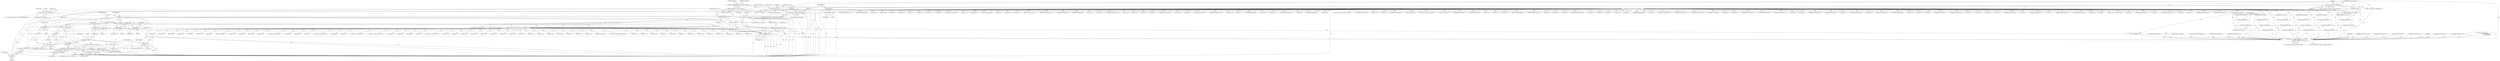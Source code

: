 digraph "0_tcpdump_3c8a2b0e91d8d8947e89384dacf6b54673083e71@pointer" {
"1002892" [label="(Call,obj_tptr+=*(obj_tptr+1))"];
"1002865" [label="(Call,*(obj_tptr+1) < 2)"];
"1002855" [label="(Call,obj_tlen < *(obj_tptr+1))"];
"1002828" [label="(Call,obj_tlen >= 2 + padbytes)"];
"1002821" [label="(Call,obj_tlen-=4)"];
"1002798" [label="(Call,obj_tlen < 4)"];
"1000318" [label="(Call,obj_tlen=rsvp_obj_len-sizeof(struct rsvp_object_header))"];
"1000320" [label="(Call,rsvp_obj_len-sizeof(struct rsvp_object_header))"];
"1000299" [label="(Call,tlen < rsvp_obj_len)"];
"1000170" [label="(Call,tlen>=sizeof(struct rsvp_object_header))"];
"1000148" [label="(MethodParameterIn,u_int tlen)"];
"1000213" [label="(Call,rsvp_obj_len < sizeof(struct rsvp_object_header))"];
"1000197" [label="(Call,rsvp_obj_len % 4)"];
"1000185" [label="(Call,rsvp_obj_len=EXTRACT_16BITS(rsvp_obj_header->length))"];
"1000187" [label="(Call,EXTRACT_16BITS(rsvp_obj_header->length))"];
"1002886" [label="(Call,obj_tlen-=*(obj_tptr+1))"];
"1002804" [label="(Call,padbytes = EXTRACT_16BITS(obj_tptr+2))"];
"1002806" [label="(Call,EXTRACT_16BITS(obj_tptr+2))"];
"1000312" [label="(Call,obj_tptr=tptr+sizeof(struct rsvp_object_header))"];
"1000182" [label="(Call,(const struct rsvp_object_header *)tptr)"];
"1000146" [label="(MethodParameterIn,const u_char *tptr)"];
"1002824" [label="(Call,obj_tptr+=4)"];
"1002818" [label="(Call,EXTRACT_16BITS(obj_tptr))"];
"1002851" [label="(Call,obj_tptr + 1)"];
"1002858" [label="(Call,obj_tptr+1)"];
"1002867" [label="(Call,obj_tptr+1)"];
"1002874" [label="(Call,print_unknown_data(ndo, obj_tptr + 2, \"\n\t\t\", *(obj_tptr + 1) - 2))"];
"1003345" [label="(Call,print_unknown_data(ndo, tptr + sizeof(struct rsvp_object_header), \"\n\t    \", /* FIXME indentation */\n                               rsvp_obj_len - sizeof(struct rsvp_object_header)))"];
"1002876" [label="(Call,obj_tptr + 2)"];
"1002882" [label="(Call,obj_tptr + 1)"];
"1002889" [label="(Call,obj_tptr+1)"];
"1002895" [label="(Call,obj_tptr+1)"];
"1002804" [label="(Call,padbytes = EXTRACT_16BITS(obj_tptr+2))"];
"1001471" [label="(Call,EXTRACT_32BITS(obj_tptr + 4))"];
"1003357" [label="(Identifier,tptr)"];
"1000939" [label="(Call,ip6addr_string(ndo, obj_tptr))"];
"1002783" [label="(Call,obj_tptr+=20)"];
"1000326" [label="(Call,ND_TTEST2(*tptr, rsvp_obj_len))"];
"1003388" [label="(MethodReturn,RET)"];
"1002882" [label="(Call,obj_tptr + 1)"];
"1002710" [label="(Call,obj_tlen-=8)"];
"1000909" [label="(Call,ip6addr_string(ndo, obj_tptr))"];
"1002888" [label="(Call,*(obj_tptr+1))"];
"1002806" [label="(Call,EXTRACT_16BITS(obj_tptr+2))"];
"1003347" [label="(Call,tptr + sizeof(struct rsvp_object_header))"];
"1000199" [label="(Literal,4)"];
"1001998" [label="(Call,EXTRACT_32BITS(obj_tptr))"];
"1002817" [label="(Block,)"];
"1001484" [label="(Call,obj_tptr+1)"];
"1000469" [label="(Call,ip6addr_string(ndo, obj_tptr + 20))"];
"1000197" [label="(Call,rsvp_obj_len % 4)"];
"1002577" [label="(Call,ipaddr_string(ndo, obj_tptr + 4))"];
"1000298" [label="(ControlStructure,if(tlen < rsvp_obj_len))"];
"1002547" [label="(Call,obj_tptr+=16)"];
"1000184" [label="(Identifier,tptr)"];
"1000180" [label="(Call,rsvp_obj_header = (const struct rsvp_object_header *)tptr)"];
"1001585" [label="(Call,obj_tptr+3)"];
"1002894" [label="(Call,*(obj_tptr+1))"];
"1002135" [label="(Call,obj_tlen < 8)"];
"1002936" [label="(Call,obj_tptr+=4)"];
"1000628" [label="(Call,obj_tlen < sizeof(struct in6_addr))"];
"1001576" [label="(Call,obj_tlen < 4)"];
"1002630" [label="(Call,obj_tlen < 8)"];
"1002639" [label="(Call,obj_tptr+5)"];
"1003208" [label="(Call,obj_tptr + 8)"];
"1003214" [label="(Call,obj_tptr+=12)"];
"1000555" [label="(Call,obj_tlen < 12)"];
"1002852" [label="(Identifier,obj_tptr)"];
"1001410" [label="(Call,obj_tptr+6)"];
"1000187" [label="(Call,EXTRACT_16BITS(rsvp_obj_header->length))"];
"1002880" [label="(Call,*(obj_tptr + 1) - 2)"];
"1002720" [label="(Call,obj_tlen < 20)"];
"1001120" [label="(Call,EXTRACT_16BITS(obj_tptr+4))"];
"1001615" [label="(Call,obj_tptr + 4 + i)"];
"1001830" [label="(Call,obj_tptr+4)"];
"1002312" [label="(Call,ipaddr_string(ndo, obj_tptr))"];
"1002780" [label="(Call,obj_tlen-=20)"];
"1001023" [label="(Call,ipaddr_string(ndo, obj_tptr+8))"];
"1002864" [label="(ControlStructure,if (*(obj_tptr+1) < 2))"];
"1000895" [label="(Call,obj_tlen < 20)"];
"1002870" [label="(Literal,2)"];
"1000577" [label="(Call,ipaddr_string(ndo, obj_tptr + 8))"];
"1002867" [label="(Call,obj_tptr+1)"];
"1000532" [label="(Call,ipaddr_string(ndo, obj_tptr))"];
"1002824" [label="(Call,obj_tptr+=4)"];
"1000313" [label="(Identifier,obj_tptr)"];
"1002480" [label="(Call,obj_tlen < 16)"];
"1001270" [label="(Call,obj_tptr+1)"];
"1002860" [label="(Literal,1)"];
"1001293" [label="(Call,obj_tptr+=4)"];
"1001769" [label="(Call,obj_tptr + 4)"];
"1002574" [label="(Call,ipaddr_string(ndo, obj_tptr))"];
"1002859" [label="(Identifier,obj_tptr)"];
"1002858" [label="(Call,obj_tptr+1)"];
"1002828" [label="(Call,obj_tlen >= 2 + padbytes)"];
"1001093" [label="(Call,EXTRACT_16BITS(obj_tptr + 2))"];
"1000314" [label="(Call,tptr+sizeof(struct rsvp_object_header))"];
"1000793" [label="(Call,EXTRACT_32BITS(obj_tptr))"];
"1001552" [label="(Call,EXTRACT_32BITS(obj_tptr))"];
"1003352" [label="(Call,rsvp_obj_len - sizeof(struct rsvp_object_header))"];
"1000188" [label="(Call,rsvp_obj_header->length)"];
"1000614" [label="(Call,ipaddr_string(ndo, obj_tptr))"];
"1000361" [label="(Call,ipaddr_string(ndo, obj_tptr))"];
"1002820" [label="(Identifier,padbytes)"];
"1003346" [label="(Identifier,ndo)"];
"1001094" [label="(Call,obj_tptr + 2)"];
"1001220" [label="(Call,obj_tptr + 4)"];
"1003265" [label="(Call,obj_tlen < 4)"];
"1002179" [label="(Call,ip6addr_string(ndo, obj_tptr))"];
"1002280" [label="(Call,ip6addr_string(ndo, obj_tptr+20))"];
"1002812" [label="(Identifier,ndo)"];
"1003207" [label="(Call,EXTRACT_32BITS(obj_tptr + 8))"];
"1002825" [label="(Identifier,obj_tptr)"];
"1002873" [label="(Literal,1)"];
"1002836" [label="(Identifier,ndo)"];
"1000968" [label="(Call,obj_tlen < 8)"];
"1001141" [label="(Call,obj_tptr+8)"];
"1001065" [label="(Call,obj_tptr + 2)"];
"1000504" [label="(Call,ip6addr_string(ndo, obj_tptr + 8))"];
"1001985" [label="(Call,obj_tlen < 4)"];
"1003077" [label="(Call,signature_verify(ndo, pptr, plen,\n                                            obj_ptr.rsvp_obj_integrity->digest,\n                                            rsvp_clear_checksum,\n                                            rsvp_com_header))"];
"1001451" [label="(Call,obj_tptr+2)"];
"1002713" [label="(Call,obj_tptr+=8)"];
"1001077" [label="(Call,obj_tlen < 12)"];
"1000182" [label="(Call,(const struct rsvp_object_header *)tptr)"];
"1000461" [label="(Call,ip6addr_string(ndo, obj_tptr))"];
"1001847" [label="(Call,obj_tptr + 12)"];
"1002883" [label="(Identifier,obj_tptr)"];
"1002328" [label="(Call,obj_tlen < 16)"];
"1002833" [label="(Block,)"];
"1002892" [label="(Call,obj_tptr+=*(obj_tptr+1))"];
"1003359" [label="(Call,tlen-=rsvp_obj_len)"];
"1001446" [label="(Call,obj_tptr+2)"];
"1001957" [label="(Call,ip6addr_string(ndo, obj_tptr))"];
"1000569" [label="(Call,ipaddr_string(ndo, obj_tptr))"];
"1000212" [label="(ControlStructure,if(rsvp_obj_len < sizeof(struct rsvp_object_header)))"];
"1002886" [label="(Call,obj_tlen-=*(obj_tptr+1))"];
"1002854" [label="(ControlStructure,if (obj_tlen < *(obj_tptr+1)))"];
"1002822" [label="(Identifier,obj_tlen)"];
"1000174" [label="(Block,)"];
"1000236" [label="(Identifier,ndo)"];
"1000319" [label="(Identifier,obj_tlen)"];
"1001146" [label="(Call,EXTRACT_16BITS(obj_tptr + 10))"];
"1002881" [label="(Call,*(obj_tptr + 1))"];
"1002895" [label="(Call,obj_tptr+1)"];
"1001472" [label="(Call,obj_tptr + 4)"];
"1002855" [label="(Call,obj_tlen < *(obj_tptr+1))"];
"1002857" [label="(Call,*(obj_tptr+1))"];
"1000483" [label="(Call,obj_tlen < 26)"];
"1001538" [label="(Call,obj_tlen < 8)"];
"1002874" [label="(Call,print_unknown_data(ndo, obj_tptr + 2, \"\n\t\t\", *(obj_tptr + 1) - 2))"];
"1000322" [label="(Call,sizeof(struct rsvp_object_header))"];
"1001478" [label="(Call,obj_tptr+1)"];
"1002829" [label="(Identifier,obj_tlen)"];
"1000744" [label="(Call,EXTRACT_32BITS(obj_tptr))"];
"1003222" [label="(Call,obj_tptr+=4)"];
"1000998" [label="(Call,obj_tlen < 16)"];
"1002746" [label="(Call,ip6addr_string(ndo, obj_tptr))"];
"1001147" [label="(Call,obj_tptr + 10)"];
"1001286" [label="(Call,EXTRACT_16BITS(obj_tptr + 2))"];
"1000172" [label="(Call,sizeof(struct rsvp_object_header))"];
"1003189" [label="(Call,obj_tlen < 12)"];
"1002819" [label="(Identifier,obj_tptr)"];
"1002897" [label="(Literal,1)"];
"1001885" [label="(Call,obj_tlen+=subobj_len)"];
"1002851" [label="(Call,obj_tptr + 1)"];
"1000642" [label="(Call,ip6addr_string(ndo, obj_tptr))"];
"1002877" [label="(Identifier,obj_tptr)"];
"1001121" [label="(Call,obj_tptr+4)"];
"1002879" [label="(Literal,\"\n\t\t\")"];
"1002856" [label="(Identifier,obj_tlen)"];
"1002974" [label="(Call,obj_tlen < sizeof(struct rsvp_obj_integrity_t))"];
"1002823" [label="(Literal,4)"];
"1002803" [label="(Literal,1)"];
"1002827" [label="(ControlStructure,while(obj_tlen >= 2 + padbytes))"];
"1002805" [label="(Identifier,padbytes)"];
"1000733" [label="(Call,obj_tlen >= 4)"];
"1002195" [label="(Call,obj_tlen < 20)"];
"1002225" [label="(Call,obj_tlen < 20)"];
"1003329" [label="(Call,print_unknown_data(ndo, obj_tptr, \"\n\t    \", obj_tlen))"];
"1000169" [label="(ControlStructure,while(tlen>=sizeof(struct rsvp_object_header)))"];
"1001282" [label="(Call,EXTRACT_16BITS(obj_tptr+2))"];
"1003278" [label="(Call,ipaddr_string(ndo, obj_tptr))"];
"1000143" [label="(MethodParameterIn,netdissect_options *ndo)"];
"1001127" [label="(Call,obj_tptr + 6)"];
"1002985" [label="(Call,(const struct rsvp_obj_integrity_t *)obj_tptr)"];
"1001196" [label="(Call,EXTRACT_32BITS(obj_tptr+8))"];
"1002046" [label="(Call,obj_tptr+=4)"];
"1002239" [label="(Call,ipaddr_string(ndo, obj_tptr))"];
"1001405" [label="(Call,obj_tptr+2)"];
"1002884" [label="(Literal,1)"];
"1000497" [label="(Call,EXTRACT_32BITS(obj_tptr))"];
"1001882" [label="(Call,obj_tptr+=subobj_len)"];
"1003153" [label="(Call,obj_tlen < 4)"];
"1002473" [label="(Call,obj_tptr+=sizeof(struct rsvp_obj_frr_t))"];
"1002893" [label="(Identifier,obj_tptr)"];
"1001481" [label="(Call,obj_tptr+=*(obj_tptr+1))"];
"1000312" [label="(Call,obj_tptr=tptr+sizeof(struct rsvp_object_header))"];
"1002656" [label="(Call,ipaddr_string(ndo, obj_tptr))"];
"1002298" [label="(Call,obj_tlen < 8)"];
"1002608" [label="(Call,EXTRACT_32BITS(obj_tptr))"];
"1003117" [label="(Call,obj_tlen < 4)"];
"1002807" [label="(Call,obj_tptr+2)"];
"1002830" [label="(Call,2 + padbytes)"];
"1003162" [label="(Call,EXTRACT_16BITS(obj_tptr))"];
"1001207" [label="(Call,obj_tptr+4)"];
"1001105" [label="(Call,obj_tptr + 4)"];
"1000950" [label="(Call,ip6addr_string(ndo, obj_tptr+20))"];
"1000299" [label="(Call,tlen < rsvp_obj_len)"];
"1002887" [label="(Identifier,obj_tlen)"];
"1002149" [label="(Call,ipaddr_string(ndo, obj_tptr))"];
"1003351" [label="(Literal,\"\n\t    \")"];
"1001071" [label="(Call,obj_tptr+=4)"];
"1002850" [label="(Call,*(obj_tptr + 1))"];
"1002869" [label="(Literal,1)"];
"1000982" [label="(Call,ipaddr_string(ndo, obj_tptr))"];
"1001012" [label="(Call,ipaddr_string(ndo, obj_tptr))"];
"1001237" [label="(Call,obj_tlen < 4)"];
"1001176" [label="(Call,EXTRACT_16BITS(obj_tptr + 2))"];
"1001460" [label="(Call,obj_tptr+3)"];
"1002255" [label="(Call,obj_tlen < 40)"];
"1002042" [label="(Call,obj_tptr + 2)"];
"1000842" [label="(Call,obj_tptr+1)"];
"1001403" [label="(Call,ipaddr_string(ndo, obj_tptr+2))"];
"1000328" [label="(Identifier,tptr)"];
"1003363" [label="(Literal,0)"];
"1000300" [label="(Identifier,tlen)"];
"1001788" [label="(Call,ip6addr_string(ndo, obj_tptr + 4))"];
"1002929" [label="(Call,EXTRACT_24BITS(obj_tptr + 1))"];
"1001321" [label="(Call,obj_tptr + 1)"];
"1002020" [label="(Call,obj_tlen < 4)"];
"1000186" [label="(Identifier,rsvp_obj_len)"];
"1000408" [label="(Call,ip6addr_string(ndo, obj_tptr))"];
"1000320" [label="(Call,rsvp_obj_len-sizeof(struct rsvp_object_header))"];
"1002562" [label="(Call,obj_tlen >= 8)"];
"1003204" [label="(Call,obj_tptr+4)"];
"1001664" [label="(Call,obj_tptr+3)"];
"1001767" [label="(Call,ipaddr_string(ndo, obj_tptr + 4))"];
"1000779" [label="(Call,obj_tlen < 12)"];
"1002798" [label="(Call,obj_tlen < 4)"];
"1001500" [label="(Call,obj_tlen < 8)"];
"1001869" [label="(Call,obj_tptr + 4)"];
"1001050" [label="(Call,obj_tlen >= 4)"];
"1001644" [label="(Call,obj_tptr+2)"];
"1002644" [label="(Call,EXTRACT_16BITS(obj_tptr+6))"];
"1000824" [label="(Call,obj_tlen < 4)"];
"1002353" [label="(Call,ipaddr_string(ndo, obj_tptr+8))"];
"1001275" [label="(Call,obj_tptr+1)"];
"1001189" [label="(Call,EXTRACT_32BITS(obj_tptr+4))"];
"1002865" [label="(Call,*(obj_tptr+1) < 2)"];
"1002913" [label="(Call,obj_tlen < 8)"];
"1000198" [label="(Identifier,rsvp_obj_len)"];
"1000192" [label="(Identifier,rsvp_obj_ctype)"];
"1001829" [label="(Call,EXTRACT_32BITS(obj_tptr+4))"];
"1002269" [label="(Call,ip6addr_string(ndo, obj_tptr))"];
"1001659" [label="(Call,obj_tptr+=4+*(obj_tptr+3))"];
"1002165" [label="(Call,obj_tlen < 20)"];
"1002729" [label="(Call,obj_tptr+17)"];
"1001160" [label="(Call,obj_tlen < 12)"];
"1001375" [label="(Call,obj_tptr+6)"];
"1003356" [label="(Call,tptr+=rsvp_obj_len)"];
"1002611" [label="(Call,obj_tlen-=4)"];
"1000214" [label="(Identifier,rsvp_obj_len)"];
"1000185" [label="(Call,rsvp_obj_len=EXTRACT_16BITS(rsvp_obj_header->length))"];
"1002896" [label="(Identifier,obj_tptr)"];
"1000203" [label="(Identifier,ndo)"];
"1002821" [label="(Call,obj_tlen-=4)"];
"1002889" [label="(Call,obj_tptr+1)"];
"1002797" [label="(ControlStructure,if (obj_tlen < 4))"];
"1000177" [label="(Identifier,tptr)"];
"1002800" [label="(Literal,4)"];
"1001868" [label="(Call,EXTRACT_32BITS(obj_tptr + 4))"];
"1000171" [label="(Identifier,tlen)"];
"1000768" [label="(Call,EXTRACT_32BITS(obj_tptr))"];
"1002826" [label="(Literal,4)"];
"1002818" [label="(Call,EXTRACT_16BITS(obj_tptr))"];
"1001064" [label="(Call,EXTRACT_16BITS(obj_tptr + 2))"];
"1002853" [label="(Literal,1)"];
"1000146" [label="(MethodParameterIn,const u_char *tptr)"];
"1001837" [label="(Call,obj_tptr+4)"];
"1001309" [label="(Call,obj_tlen >= 4)"];
"1001468" [label="(Call,obj_tptr+3)"];
"1003203" [label="(Call,EXTRACT_32BITS(obj_tptr+4))"];
"1003133" [label="(Call,EXTRACT_32BITS(obj_tptr))"];
"1001907" [label="(Call,obj_tlen < 8)"];
"1000305" [label="(Identifier,ndo)"];
"1001921" [label="(Call,ipaddr_string(ndo, obj_tptr))"];
"1002890" [label="(Identifier,obj_tptr)"];
"1001177" [label="(Call,obj_tptr + 2)"];
"1003345" [label="(Call,print_unknown_data(ndo, tptr + sizeof(struct rsvp_object_header), \"\n\t    \", /* FIXME indentation */\n                               rsvp_obj_len - sizeof(struct rsvp_object_header)))"];
"1001475" [label="(Call,obj_tlen-=*(obj_tptr+1))"];
"1001943" [label="(Call,obj_tlen < 20)"];
"1001140" [label="(Call,EXTRACT_16BITS(obj_tptr+8))"];
"1003219" [label="(Call,obj_tlen-=4)"];
"1001154" [label="(Call,obj_tptr+=12)"];
"1002342" [label="(Call,ipaddr_string(ndo, obj_tptr))"];
"1002891" [label="(Literal,1)"];
"1001699" [label="(Call,EXTRACT_16BITS(obj_tptr))"];
"1000394" [label="(Call,obj_tlen < 20)"];
"1003290" [label="(Call,obj_tlen < 16)"];
"1000600" [label="(Call,obj_tlen < sizeof(struct in_addr))"];
"1000220" [label="(Identifier,ndo)"];
"1000850" [label="(Call,obj_tptr+=4)"];
"1000170" [label="(Call,tlen>=sizeof(struct rsvp_object_header))"];
"1002105" [label="(Call,rsvp_intserv_print(ndo, obj_tptr, obj_tlen))"];
"1001197" [label="(Call,obj_tptr+8)"];
"1001656" [label="(Call,obj_tptr+3)"];
"1000347" [label="(Call,obj_tlen < 8)"];
"1001514" [label="(Call,EXTRACT_32BITS(obj_tptr))"];
"1003303" [label="(Call,ip6addr_string(ndo, obj_tptr))"];
"1000447" [label="(Call,obj_tlen < 36)"];
"1001206" [label="(Call,EXTRACT_16BITS(obj_tptr+4))"];
"1001683" [label="(Call,obj_tlen < 4)"];
"1000196" [label="(ControlStructure,if(rsvp_obj_len % 4))"];
"1000693" [label="(Call,obj_tlen < sizeof(struct in6_addr))"];
"1000925" [label="(Call,obj_tlen < 40)"];
"1002735" [label="(Call,obj_tptr+18)"];
"1001231" [label="(Call,obj_tptr+=12)"];
"1002799" [label="(Identifier,obj_tlen)"];
"1002930" [label="(Call,obj_tptr + 1)"];
"1000213" [label="(Call,rsvp_obj_len < sizeof(struct rsvp_object_header))"];
"1000879" [label="(Call,ipaddr_string(ndo, obj_tptr))"];
"1001790" [label="(Call,obj_tptr + 4)"];
"1003335" [label="(ControlStructure,if (ndo->ndo_vflag > 1 || hexdump == TRUE))"];
"1000865" [label="(Call,obj_tlen < 8)"];
"1002868" [label="(Identifier,obj_tptr)"];
"1001842" [label="(Call,EXTRACT_32BITS(obj_tptr+8))"];
"1000301" [label="(Identifier,rsvp_obj_len)"];
"1000318" [label="(Call,obj_tlen=rsvp_obj_len-sizeof(struct rsvp_object_header))"];
"1001636" [label="(Call,obj_tptr+1)"];
"1000707" [label="(Call,ip6addr_string(ndo, obj_tptr))"];
"1000679" [label="(Call,ipaddr_string(ndo, obj_tptr))"];
"1002866" [label="(Call,*(obj_tptr+1))"];
"1002795" [label="(Block,)"];
"1001219" [label="(Call,EXTRACT_16BITS(obj_tptr + 4))"];
"1001648" [label="(Call,obj_tptr + 2)"];
"1002041" [label="(Call,EXTRACT_16BITS(obj_tptr + 2))"];
"1000540" [label="(Call,ipaddr_string(ndo, obj_tptr + 8))"];
"1002898" [label="(ControlStructure,break;)"];
"1001836" [label="(Call,EXTRACT_32BITS(obj_tptr+4))"];
"1002645" [label="(Call,obj_tptr+6)"];
"1001190" [label="(Call,obj_tptr+4)"];
"1001612" [label="(Call,safeputchar(ndo, *(obj_tptr + 4 + i)))"];
"1002379" [label="(Call,(const struct rsvp_obj_frr_t *)obj_tptr)"];
"1002863" [label="(Literal,1)"];
"1002209" [label="(Call,ip6addr_string(ndo, obj_tptr))"];
"1002876" [label="(Call,obj_tptr + 2)"];
"1000665" [label="(Call,obj_tlen < sizeof(struct in_addr))"];
"1002397" [label="(Call,obj_tlen < sizeof(struct rsvp_obj_frr_t))"];
"1000321" [label="(Identifier,rsvp_obj_len)"];
"1002875" [label="(Identifier,ndo)"];
"1000518" [label="(Call,obj_tlen < 12)"];
"1000148" [label="(MethodParameterIn,u_int tlen)"];
"1001843" [label="(Call,obj_tptr+8)"];
"1000841" [label="(Call,EXTRACT_24BITS(obj_tptr+1))"];
"1001287" [label="(Call,obj_tptr + 2)"];
"1002878" [label="(Literal,2)"];
"1001126" [label="(Call,EXTRACT_16BITS(obj_tptr + 6))"];
"1001283" [label="(Call,obj_tptr+2)"];
"1000755" [label="(Call,obj_tlen < 4)"];
"1000215" [label="(Call,sizeof(struct rsvp_object_header))"];
"1001417" [label="(Call,obj_tptr + 7)"];
"1002734" [label="(Call,EXTRACT_16BITS(obj_tptr+18))"];
"1001846" [label="(Call,EXTRACT_32BITS(obj_tptr + 12))"];
"1002892" -> "1002833"  [label="AST: "];
"1002892" -> "1002894"  [label="CFG: "];
"1002893" -> "1002892"  [label="AST: "];
"1002894" -> "1002892"  [label="AST: "];
"1002829" -> "1002892"  [label="CFG: "];
"1002892" -> "1003388"  [label="DDG: "];
"1002892" -> "1003388"  [label="DDG: "];
"1002892" -> "1002851"  [label="DDG: "];
"1002892" -> "1002858"  [label="DDG: "];
"1002892" -> "1002867"  [label="DDG: "];
"1002892" -> "1002874"  [label="DDG: "];
"1002892" -> "1002876"  [label="DDG: "];
"1002892" -> "1002882"  [label="DDG: "];
"1002892" -> "1002889"  [label="DDG: "];
"1002865" -> "1002892"  [label="DDG: "];
"1002824" -> "1002892"  [label="DDG: "];
"1002892" -> "1002895"  [label="DDG: "];
"1002865" -> "1002864"  [label="AST: "];
"1002865" -> "1002870"  [label="CFG: "];
"1002866" -> "1002865"  [label="AST: "];
"1002870" -> "1002865"  [label="AST: "];
"1002873" -> "1002865"  [label="CFG: "];
"1002875" -> "1002865"  [label="CFG: "];
"1002865" -> "1003388"  [label="DDG: "];
"1002865" -> "1003388"  [label="DDG: "];
"1002865" -> "1002855"  [label="DDG: "];
"1002855" -> "1002865"  [label="DDG: "];
"1002865" -> "1002886"  [label="DDG: "];
"1002855" -> "1002854"  [label="AST: "];
"1002855" -> "1002857"  [label="CFG: "];
"1002856" -> "1002855"  [label="AST: "];
"1002857" -> "1002855"  [label="AST: "];
"1002863" -> "1002855"  [label="CFG: "];
"1002868" -> "1002855"  [label="CFG: "];
"1002855" -> "1003388"  [label="DDG: "];
"1002855" -> "1003388"  [label="DDG: "];
"1002855" -> "1003388"  [label="DDG: "];
"1002828" -> "1002855"  [label="DDG: "];
"1002855" -> "1002886"  [label="DDG: "];
"1002828" -> "1002827"  [label="AST: "];
"1002828" -> "1002830"  [label="CFG: "];
"1002829" -> "1002828"  [label="AST: "];
"1002830" -> "1002828"  [label="AST: "];
"1002836" -> "1002828"  [label="CFG: "];
"1002898" -> "1002828"  [label="CFG: "];
"1002828" -> "1003388"  [label="DDG: "];
"1002828" -> "1003388"  [label="DDG: "];
"1002828" -> "1003388"  [label="DDG: "];
"1002821" -> "1002828"  [label="DDG: "];
"1002886" -> "1002828"  [label="DDG: "];
"1002804" -> "1002828"  [label="DDG: "];
"1002821" -> "1002795"  [label="AST: "];
"1002821" -> "1002823"  [label="CFG: "];
"1002822" -> "1002821"  [label="AST: "];
"1002823" -> "1002821"  [label="AST: "];
"1002825" -> "1002821"  [label="CFG: "];
"1002798" -> "1002821"  [label="DDG: "];
"1002798" -> "1002797"  [label="AST: "];
"1002798" -> "1002800"  [label="CFG: "];
"1002799" -> "1002798"  [label="AST: "];
"1002800" -> "1002798"  [label="AST: "];
"1002803" -> "1002798"  [label="CFG: "];
"1002805" -> "1002798"  [label="CFG: "];
"1002798" -> "1003388"  [label="DDG: "];
"1002798" -> "1003388"  [label="DDG: "];
"1000318" -> "1002798"  [label="DDG: "];
"1000318" -> "1000174"  [label="AST: "];
"1000318" -> "1000320"  [label="CFG: "];
"1000319" -> "1000318"  [label="AST: "];
"1000320" -> "1000318"  [label="AST: "];
"1000328" -> "1000318"  [label="CFG: "];
"1000318" -> "1003388"  [label="DDG: "];
"1000318" -> "1003388"  [label="DDG: "];
"1000320" -> "1000318"  [label="DDG: "];
"1000318" -> "1000347"  [label="DDG: "];
"1000318" -> "1000394"  [label="DDG: "];
"1000318" -> "1000447"  [label="DDG: "];
"1000318" -> "1000483"  [label="DDG: "];
"1000318" -> "1000518"  [label="DDG: "];
"1000318" -> "1000555"  [label="DDG: "];
"1000318" -> "1000600"  [label="DDG: "];
"1000318" -> "1000628"  [label="DDG: "];
"1000318" -> "1000665"  [label="DDG: "];
"1000318" -> "1000693"  [label="DDG: "];
"1000318" -> "1000733"  [label="DDG: "];
"1000318" -> "1000755"  [label="DDG: "];
"1000318" -> "1000779"  [label="DDG: "];
"1000318" -> "1000824"  [label="DDG: "];
"1000318" -> "1000865"  [label="DDG: "];
"1000318" -> "1000895"  [label="DDG: "];
"1000318" -> "1000925"  [label="DDG: "];
"1000318" -> "1000968"  [label="DDG: "];
"1000318" -> "1000998"  [label="DDG: "];
"1000318" -> "1001050"  [label="DDG: "];
"1000318" -> "1001077"  [label="DDG: "];
"1000318" -> "1001160"  [label="DDG: "];
"1000318" -> "1001237"  [label="DDG: "];
"1000318" -> "1001309"  [label="DDG: "];
"1000318" -> "1001475"  [label="DDG: "];
"1000318" -> "1001500"  [label="DDG: "];
"1000318" -> "1001538"  [label="DDG: "];
"1000318" -> "1001576"  [label="DDG: "];
"1000318" -> "1001683"  [label="DDG: "];
"1000318" -> "1001885"  [label="DDG: "];
"1000318" -> "1001907"  [label="DDG: "];
"1000318" -> "1001943"  [label="DDG: "];
"1000318" -> "1001985"  [label="DDG: "];
"1000318" -> "1002020"  [label="DDG: "];
"1000318" -> "1002135"  [label="DDG: "];
"1000318" -> "1002165"  [label="DDG: "];
"1000318" -> "1002195"  [label="DDG: "];
"1000318" -> "1002225"  [label="DDG: "];
"1000318" -> "1002255"  [label="DDG: "];
"1000318" -> "1002298"  [label="DDG: "];
"1000318" -> "1002328"  [label="DDG: "];
"1000318" -> "1002397"  [label="DDG: "];
"1000318" -> "1002480"  [label="DDG: "];
"1000318" -> "1002562"  [label="DDG: "];
"1000318" -> "1002611"  [label="DDG: "];
"1000318" -> "1002630"  [label="DDG: "];
"1000318" -> "1002710"  [label="DDG: "];
"1000318" -> "1002720"  [label="DDG: "];
"1000318" -> "1002780"  [label="DDG: "];
"1000318" -> "1002913"  [label="DDG: "];
"1000318" -> "1002974"  [label="DDG: "];
"1000318" -> "1003117"  [label="DDG: "];
"1000318" -> "1003153"  [label="DDG: "];
"1000318" -> "1003189"  [label="DDG: "];
"1000318" -> "1003219"  [label="DDG: "];
"1000318" -> "1003265"  [label="DDG: "];
"1000318" -> "1003290"  [label="DDG: "];
"1000318" -> "1003329"  [label="DDG: "];
"1000320" -> "1000322"  [label="CFG: "];
"1000321" -> "1000320"  [label="AST: "];
"1000322" -> "1000320"  [label="AST: "];
"1000299" -> "1000320"  [label="DDG: "];
"1000320" -> "1000326"  [label="DDG: "];
"1000299" -> "1000298"  [label="AST: "];
"1000299" -> "1000301"  [label="CFG: "];
"1000300" -> "1000299"  [label="AST: "];
"1000301" -> "1000299"  [label="AST: "];
"1000305" -> "1000299"  [label="CFG: "];
"1000313" -> "1000299"  [label="CFG: "];
"1000299" -> "1003388"  [label="DDG: "];
"1000299" -> "1003388"  [label="DDG: "];
"1000299" -> "1003388"  [label="DDG: "];
"1000170" -> "1000299"  [label="DDG: "];
"1000148" -> "1000299"  [label="DDG: "];
"1000213" -> "1000299"  [label="DDG: "];
"1000299" -> "1003359"  [label="DDG: "];
"1000170" -> "1000169"  [label="AST: "];
"1000170" -> "1000172"  [label="CFG: "];
"1000171" -> "1000170"  [label="AST: "];
"1000172" -> "1000170"  [label="AST: "];
"1000177" -> "1000170"  [label="CFG: "];
"1003363" -> "1000170"  [label="CFG: "];
"1000170" -> "1003388"  [label="DDG: "];
"1000170" -> "1003388"  [label="DDG: "];
"1000148" -> "1000170"  [label="DDG: "];
"1000148" -> "1000142"  [label="AST: "];
"1000148" -> "1003388"  [label="DDG: "];
"1000148" -> "1003359"  [label="DDG: "];
"1000213" -> "1000212"  [label="AST: "];
"1000213" -> "1000215"  [label="CFG: "];
"1000214" -> "1000213"  [label="AST: "];
"1000215" -> "1000213"  [label="AST: "];
"1000220" -> "1000213"  [label="CFG: "];
"1000236" -> "1000213"  [label="CFG: "];
"1000213" -> "1003388"  [label="DDG: "];
"1000213" -> "1003388"  [label="DDG: "];
"1000197" -> "1000213"  [label="DDG: "];
"1000197" -> "1000196"  [label="AST: "];
"1000197" -> "1000199"  [label="CFG: "];
"1000198" -> "1000197"  [label="AST: "];
"1000199" -> "1000197"  [label="AST: "];
"1000203" -> "1000197"  [label="CFG: "];
"1000214" -> "1000197"  [label="CFG: "];
"1000197" -> "1003388"  [label="DDG: "];
"1000197" -> "1003388"  [label="DDG: "];
"1000185" -> "1000197"  [label="DDG: "];
"1000185" -> "1000174"  [label="AST: "];
"1000185" -> "1000187"  [label="CFG: "];
"1000186" -> "1000185"  [label="AST: "];
"1000187" -> "1000185"  [label="AST: "];
"1000192" -> "1000185"  [label="CFG: "];
"1000185" -> "1003388"  [label="DDG: "];
"1000187" -> "1000185"  [label="DDG: "];
"1000187" -> "1000188"  [label="CFG: "];
"1000188" -> "1000187"  [label="AST: "];
"1000187" -> "1003388"  [label="DDG: "];
"1002886" -> "1002833"  [label="AST: "];
"1002886" -> "1002888"  [label="CFG: "];
"1002887" -> "1002886"  [label="AST: "];
"1002888" -> "1002886"  [label="AST: "];
"1002893" -> "1002886"  [label="CFG: "];
"1002804" -> "1002795"  [label="AST: "];
"1002804" -> "1002806"  [label="CFG: "];
"1002805" -> "1002804"  [label="AST: "];
"1002806" -> "1002804"  [label="AST: "];
"1002812" -> "1002804"  [label="CFG: "];
"1002804" -> "1003388"  [label="DDG: "];
"1002806" -> "1002804"  [label="DDG: "];
"1002804" -> "1002830"  [label="DDG: "];
"1002806" -> "1002807"  [label="CFG: "];
"1002807" -> "1002806"  [label="AST: "];
"1002806" -> "1003388"  [label="DDG: "];
"1000312" -> "1002806"  [label="DDG: "];
"1000312" -> "1000174"  [label="AST: "];
"1000312" -> "1000314"  [label="CFG: "];
"1000313" -> "1000312"  [label="AST: "];
"1000314" -> "1000312"  [label="AST: "];
"1000319" -> "1000312"  [label="CFG: "];
"1000312" -> "1003388"  [label="DDG: "];
"1000312" -> "1003388"  [label="DDG: "];
"1000182" -> "1000312"  [label="DDG: "];
"1000146" -> "1000312"  [label="DDG: "];
"1000312" -> "1000361"  [label="DDG: "];
"1000312" -> "1000408"  [label="DDG: "];
"1000312" -> "1000461"  [label="DDG: "];
"1000312" -> "1000497"  [label="DDG: "];
"1000312" -> "1000532"  [label="DDG: "];
"1000312" -> "1000569"  [label="DDG: "];
"1000312" -> "1000614"  [label="DDG: "];
"1000312" -> "1000642"  [label="DDG: "];
"1000312" -> "1000679"  [label="DDG: "];
"1000312" -> "1000707"  [label="DDG: "];
"1000312" -> "1000744"  [label="DDG: "];
"1000312" -> "1000768"  [label="DDG: "];
"1000312" -> "1000793"  [label="DDG: "];
"1000312" -> "1000841"  [label="DDG: "];
"1000312" -> "1000842"  [label="DDG: "];
"1000312" -> "1000850"  [label="DDG: "];
"1000312" -> "1000879"  [label="DDG: "];
"1000312" -> "1000909"  [label="DDG: "];
"1000312" -> "1000939"  [label="DDG: "];
"1000312" -> "1000982"  [label="DDG: "];
"1000312" -> "1001012"  [label="DDG: "];
"1000312" -> "1001064"  [label="DDG: "];
"1000312" -> "1001065"  [label="DDG: "];
"1000312" -> "1001071"  [label="DDG: "];
"1000312" -> "1001093"  [label="DDG: "];
"1000312" -> "1001094"  [label="DDG: "];
"1000312" -> "1001105"  [label="DDG: "];
"1000312" -> "1001120"  [label="DDG: "];
"1000312" -> "1001121"  [label="DDG: "];
"1000312" -> "1001126"  [label="DDG: "];
"1000312" -> "1001127"  [label="DDG: "];
"1000312" -> "1001140"  [label="DDG: "];
"1000312" -> "1001141"  [label="DDG: "];
"1000312" -> "1001146"  [label="DDG: "];
"1000312" -> "1001147"  [label="DDG: "];
"1000312" -> "1001154"  [label="DDG: "];
"1000312" -> "1001176"  [label="DDG: "];
"1000312" -> "1001177"  [label="DDG: "];
"1000312" -> "1001189"  [label="DDG: "];
"1000312" -> "1001190"  [label="DDG: "];
"1000312" -> "1001196"  [label="DDG: "];
"1000312" -> "1001197"  [label="DDG: "];
"1000312" -> "1001206"  [label="DDG: "];
"1000312" -> "1001207"  [label="DDG: "];
"1000312" -> "1001219"  [label="DDG: "];
"1000312" -> "1001220"  [label="DDG: "];
"1000312" -> "1001231"  [label="DDG: "];
"1000312" -> "1001270"  [label="DDG: "];
"1000312" -> "1001275"  [label="DDG: "];
"1000312" -> "1001282"  [label="DDG: "];
"1000312" -> "1001283"  [label="DDG: "];
"1000312" -> "1001286"  [label="DDG: "];
"1000312" -> "1001287"  [label="DDG: "];
"1000312" -> "1001293"  [label="DDG: "];
"1000312" -> "1001321"  [label="DDG: "];
"1000312" -> "1001375"  [label="DDG: "];
"1000312" -> "1001403"  [label="DDG: "];
"1000312" -> "1001405"  [label="DDG: "];
"1000312" -> "1001410"  [label="DDG: "];
"1000312" -> "1001417"  [label="DDG: "];
"1000312" -> "1001446"  [label="DDG: "];
"1000312" -> "1001451"  [label="DDG: "];
"1000312" -> "1001460"  [label="DDG: "];
"1000312" -> "1001468"  [label="DDG: "];
"1000312" -> "1001471"  [label="DDG: "];
"1000312" -> "1001472"  [label="DDG: "];
"1000312" -> "1001478"  [label="DDG: "];
"1000312" -> "1001481"  [label="DDG: "];
"1000312" -> "1001484"  [label="DDG: "];
"1000312" -> "1001514"  [label="DDG: "];
"1000312" -> "1001552"  [label="DDG: "];
"1000312" -> "1001585"  [label="DDG: "];
"1000312" -> "1001615"  [label="DDG: "];
"1000312" -> "1001636"  [label="DDG: "];
"1000312" -> "1001644"  [label="DDG: "];
"1000312" -> "1001648"  [label="DDG: "];
"1000312" -> "1001656"  [label="DDG: "];
"1000312" -> "1001659"  [label="DDG: "];
"1000312" -> "1001664"  [label="DDG: "];
"1000312" -> "1001699"  [label="DDG: "];
"1000312" -> "1001767"  [label="DDG: "];
"1000312" -> "1001769"  [label="DDG: "];
"1000312" -> "1001788"  [label="DDG: "];
"1000312" -> "1001790"  [label="DDG: "];
"1000312" -> "1001829"  [label="DDG: "];
"1000312" -> "1001830"  [label="DDG: "];
"1000312" -> "1001836"  [label="DDG: "];
"1000312" -> "1001837"  [label="DDG: "];
"1000312" -> "1001842"  [label="DDG: "];
"1000312" -> "1001843"  [label="DDG: "];
"1000312" -> "1001846"  [label="DDG: "];
"1000312" -> "1001847"  [label="DDG: "];
"1000312" -> "1001868"  [label="DDG: "];
"1000312" -> "1001869"  [label="DDG: "];
"1000312" -> "1001882"  [label="DDG: "];
"1000312" -> "1001921"  [label="DDG: "];
"1000312" -> "1001957"  [label="DDG: "];
"1000312" -> "1001998"  [label="DDG: "];
"1000312" -> "1002041"  [label="DDG: "];
"1000312" -> "1002042"  [label="DDG: "];
"1000312" -> "1002046"  [label="DDG: "];
"1000312" -> "1002149"  [label="DDG: "];
"1000312" -> "1002179"  [label="DDG: "];
"1000312" -> "1002209"  [label="DDG: "];
"1000312" -> "1002239"  [label="DDG: "];
"1000312" -> "1002269"  [label="DDG: "];
"1000312" -> "1002312"  [label="DDG: "];
"1000312" -> "1002342"  [label="DDG: "];
"1000312" -> "1002379"  [label="DDG: "];
"1000312" -> "1002473"  [label="DDG: "];
"1000312" -> "1002547"  [label="DDG: "];
"1000312" -> "1002574"  [label="DDG: "];
"1000312" -> "1002608"  [label="DDG: "];
"1000312" -> "1002639"  [label="DDG: "];
"1000312" -> "1002644"  [label="DDG: "];
"1000312" -> "1002645"  [label="DDG: "];
"1000312" -> "1002656"  [label="DDG: "];
"1000312" -> "1002713"  [label="DDG: "];
"1000312" -> "1002729"  [label="DDG: "];
"1000312" -> "1002734"  [label="DDG: "];
"1000312" -> "1002735"  [label="DDG: "];
"1000312" -> "1002746"  [label="DDG: "];
"1000312" -> "1002783"  [label="DDG: "];
"1000312" -> "1002807"  [label="DDG: "];
"1000312" -> "1002818"  [label="DDG: "];
"1000312" -> "1002929"  [label="DDG: "];
"1000312" -> "1002930"  [label="DDG: "];
"1000312" -> "1002936"  [label="DDG: "];
"1000312" -> "1002985"  [label="DDG: "];
"1000312" -> "1003133"  [label="DDG: "];
"1000312" -> "1003162"  [label="DDG: "];
"1000312" -> "1003203"  [label="DDG: "];
"1000312" -> "1003204"  [label="DDG: "];
"1000312" -> "1003207"  [label="DDG: "];
"1000312" -> "1003208"  [label="DDG: "];
"1000312" -> "1003214"  [label="DDG: "];
"1000312" -> "1003222"  [label="DDG: "];
"1000312" -> "1003278"  [label="DDG: "];
"1000312" -> "1003303"  [label="DDG: "];
"1000312" -> "1003329"  [label="DDG: "];
"1000182" -> "1000180"  [label="AST: "];
"1000182" -> "1000184"  [label="CFG: "];
"1000183" -> "1000182"  [label="AST: "];
"1000184" -> "1000182"  [label="AST: "];
"1000180" -> "1000182"  [label="CFG: "];
"1000182" -> "1003388"  [label="DDG: "];
"1000182" -> "1000180"  [label="DDG: "];
"1000146" -> "1000182"  [label="DDG: "];
"1000182" -> "1000314"  [label="DDG: "];
"1000182" -> "1003345"  [label="DDG: "];
"1000182" -> "1003347"  [label="DDG: "];
"1000182" -> "1003356"  [label="DDG: "];
"1000146" -> "1000142"  [label="AST: "];
"1000146" -> "1003388"  [label="DDG: "];
"1000146" -> "1000314"  [label="DDG: "];
"1000146" -> "1003345"  [label="DDG: "];
"1000146" -> "1003347"  [label="DDG: "];
"1000146" -> "1003356"  [label="DDG: "];
"1002824" -> "1002795"  [label="AST: "];
"1002824" -> "1002826"  [label="CFG: "];
"1002825" -> "1002824"  [label="AST: "];
"1002826" -> "1002824"  [label="AST: "];
"1002829" -> "1002824"  [label="CFG: "];
"1002824" -> "1003388"  [label="DDG: "];
"1002818" -> "1002824"  [label="DDG: "];
"1002824" -> "1002851"  [label="DDG: "];
"1002824" -> "1002858"  [label="DDG: "];
"1002824" -> "1002867"  [label="DDG: "];
"1002824" -> "1002874"  [label="DDG: "];
"1002824" -> "1002876"  [label="DDG: "];
"1002824" -> "1002882"  [label="DDG: "];
"1002824" -> "1002889"  [label="DDG: "];
"1002824" -> "1002895"  [label="DDG: "];
"1002818" -> "1002817"  [label="AST: "];
"1002818" -> "1002819"  [label="CFG: "];
"1002819" -> "1002818"  [label="AST: "];
"1002820" -> "1002818"  [label="CFG: "];
"1002818" -> "1003388"  [label="DDG: "];
"1002851" -> "1002850"  [label="AST: "];
"1002851" -> "1002853"  [label="CFG: "];
"1002852" -> "1002851"  [label="AST: "];
"1002853" -> "1002851"  [label="AST: "];
"1002850" -> "1002851"  [label="CFG: "];
"1002858" -> "1002857"  [label="AST: "];
"1002858" -> "1002860"  [label="CFG: "];
"1002859" -> "1002858"  [label="AST: "];
"1002860" -> "1002858"  [label="AST: "];
"1002857" -> "1002858"  [label="CFG: "];
"1002858" -> "1003388"  [label="DDG: "];
"1002867" -> "1002866"  [label="AST: "];
"1002867" -> "1002869"  [label="CFG: "];
"1002868" -> "1002867"  [label="AST: "];
"1002869" -> "1002867"  [label="AST: "];
"1002866" -> "1002867"  [label="CFG: "];
"1002867" -> "1003388"  [label="DDG: "];
"1002874" -> "1002833"  [label="AST: "];
"1002874" -> "1002880"  [label="CFG: "];
"1002875" -> "1002874"  [label="AST: "];
"1002876" -> "1002874"  [label="AST: "];
"1002879" -> "1002874"  [label="AST: "];
"1002880" -> "1002874"  [label="AST: "];
"1002887" -> "1002874"  [label="CFG: "];
"1002874" -> "1003388"  [label="DDG: "];
"1002874" -> "1003388"  [label="DDG: "];
"1002874" -> "1003388"  [label="DDG: "];
"1002874" -> "1003388"  [label="DDG: "];
"1000143" -> "1002874"  [label="DDG: "];
"1002880" -> "1002874"  [label="DDG: "];
"1002880" -> "1002874"  [label="DDG: "];
"1002874" -> "1003345"  [label="DDG: "];
"1003345" -> "1003335"  [label="AST: "];
"1003345" -> "1003352"  [label="CFG: "];
"1003346" -> "1003345"  [label="AST: "];
"1003347" -> "1003345"  [label="AST: "];
"1003351" -> "1003345"  [label="AST: "];
"1003352" -> "1003345"  [label="AST: "];
"1003357" -> "1003345"  [label="CFG: "];
"1000642" -> "1003345"  [label="DDG: "];
"1003303" -> "1003345"  [label="DDG: "];
"1001023" -> "1003345"  [label="DDG: "];
"1002179" -> "1003345"  [label="DDG: "];
"1003329" -> "1003345"  [label="DDG: "];
"1002105" -> "1003345"  [label="DDG: "];
"1000408" -> "1003345"  [label="DDG: "];
"1000679" -> "1003345"  [label="DDG: "];
"1002239" -> "1003345"  [label="DDG: "];
"1001403" -> "1003345"  [label="DDG: "];
"1003278" -> "1003345"  [label="DDG: "];
"1000614" -> "1003345"  [label="DDG: "];
"1000982" -> "1003345"  [label="DDG: "];
"1003077" -> "1003345"  [label="DDG: "];
"1001612" -> "1003345"  [label="DDG: "];
"1001921" -> "1003345"  [label="DDG: "];
"1001957" -> "1003345"  [label="DDG: "];
"1000707" -> "1003345"  [label="DDG: "];
"1002353" -> "1003345"  [label="DDG: "];
"1002746" -> "1003345"  [label="DDG: "];
"1002280" -> "1003345"  [label="DDG: "];
"1000577" -> "1003345"  [label="DDG: "];
"1002209" -> "1003345"  [label="DDG: "];
"1000950" -> "1003345"  [label="DDG: "];
"1000909" -> "1003345"  [label="DDG: "];
"1000504" -> "1003345"  [label="DDG: "];
"1002149" -> "1003345"  [label="DDG: "];
"1000361" -> "1003345"  [label="DDG: "];
"1001767" -> "1003345"  [label="DDG: "];
"1002312" -> "1003345"  [label="DDG: "];
"1000879" -> "1003345"  [label="DDG: "];
"1002656" -> "1003345"  [label="DDG: "];
"1002577" -> "1003345"  [label="DDG: "];
"1000469" -> "1003345"  [label="DDG: "];
"1000540" -> "1003345"  [label="DDG: "];
"1001788" -> "1003345"  [label="DDG: "];
"1000143" -> "1003345"  [label="DDG: "];
"1003352" -> "1003345"  [label="DDG: "];
"1002876" -> "1002878"  [label="CFG: "];
"1002877" -> "1002876"  [label="AST: "];
"1002878" -> "1002876"  [label="AST: "];
"1002879" -> "1002876"  [label="CFG: "];
"1002882" -> "1002881"  [label="AST: "];
"1002882" -> "1002884"  [label="CFG: "];
"1002883" -> "1002882"  [label="AST: "];
"1002884" -> "1002882"  [label="AST: "];
"1002881" -> "1002882"  [label="CFG: "];
"1002889" -> "1002888"  [label="AST: "];
"1002889" -> "1002891"  [label="CFG: "];
"1002890" -> "1002889"  [label="AST: "];
"1002891" -> "1002889"  [label="AST: "];
"1002888" -> "1002889"  [label="CFG: "];
"1002895" -> "1002894"  [label="AST: "];
"1002895" -> "1002897"  [label="CFG: "];
"1002896" -> "1002895"  [label="AST: "];
"1002897" -> "1002895"  [label="AST: "];
"1002894" -> "1002895"  [label="CFG: "];
}

